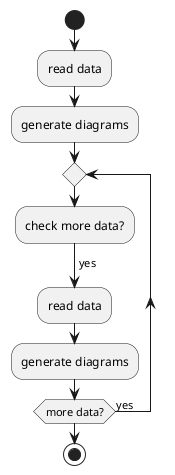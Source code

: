 @startuml
start
    :read data;
    :generate diagrams;
repeat
    :check more data?;
    ->yes;
    :read data;
    :generate diagrams;
repeat while (more data?) is (yes)
stop
@enduml
